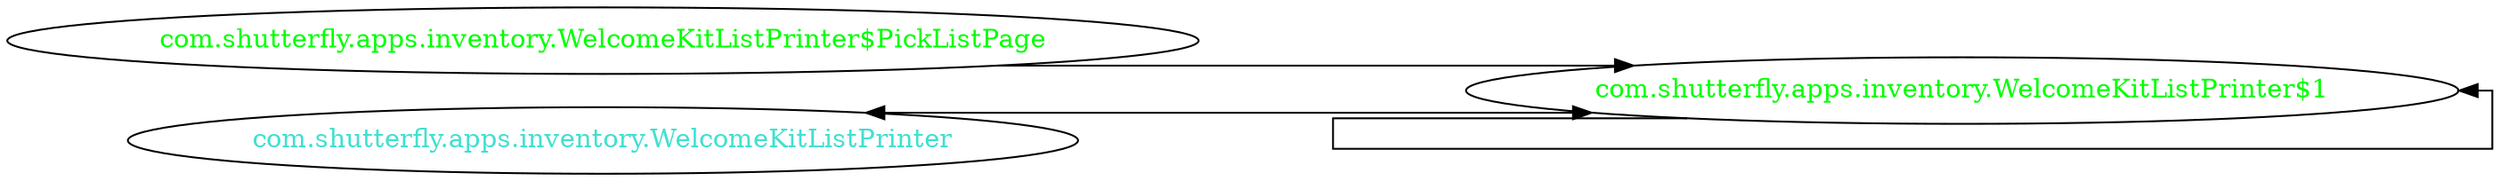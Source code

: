 digraph dependencyGraph {
 concentrate=true;
 ranksep="2.0";
 rankdir="LR"; 
 splines="ortho";
"com.shutterfly.apps.inventory.WelcomeKitListPrinter$1" [fontcolor="red"];
"com.shutterfly.apps.inventory.WelcomeKitListPrinter$PickListPage" [ fontcolor="green" ];
"com.shutterfly.apps.inventory.WelcomeKitListPrinter$PickListPage"->"com.shutterfly.apps.inventory.WelcomeKitListPrinter$1";
"com.shutterfly.apps.inventory.WelcomeKitListPrinter$1" [ fontcolor="green" ];
"com.shutterfly.apps.inventory.WelcomeKitListPrinter$1"->"com.shutterfly.apps.inventory.WelcomeKitListPrinter$1";
"com.shutterfly.apps.inventory.WelcomeKitListPrinter" [ fontcolor="turquoise" ];
"com.shutterfly.apps.inventory.WelcomeKitListPrinter"->"com.shutterfly.apps.inventory.WelcomeKitListPrinter$1" [dir=both];
}